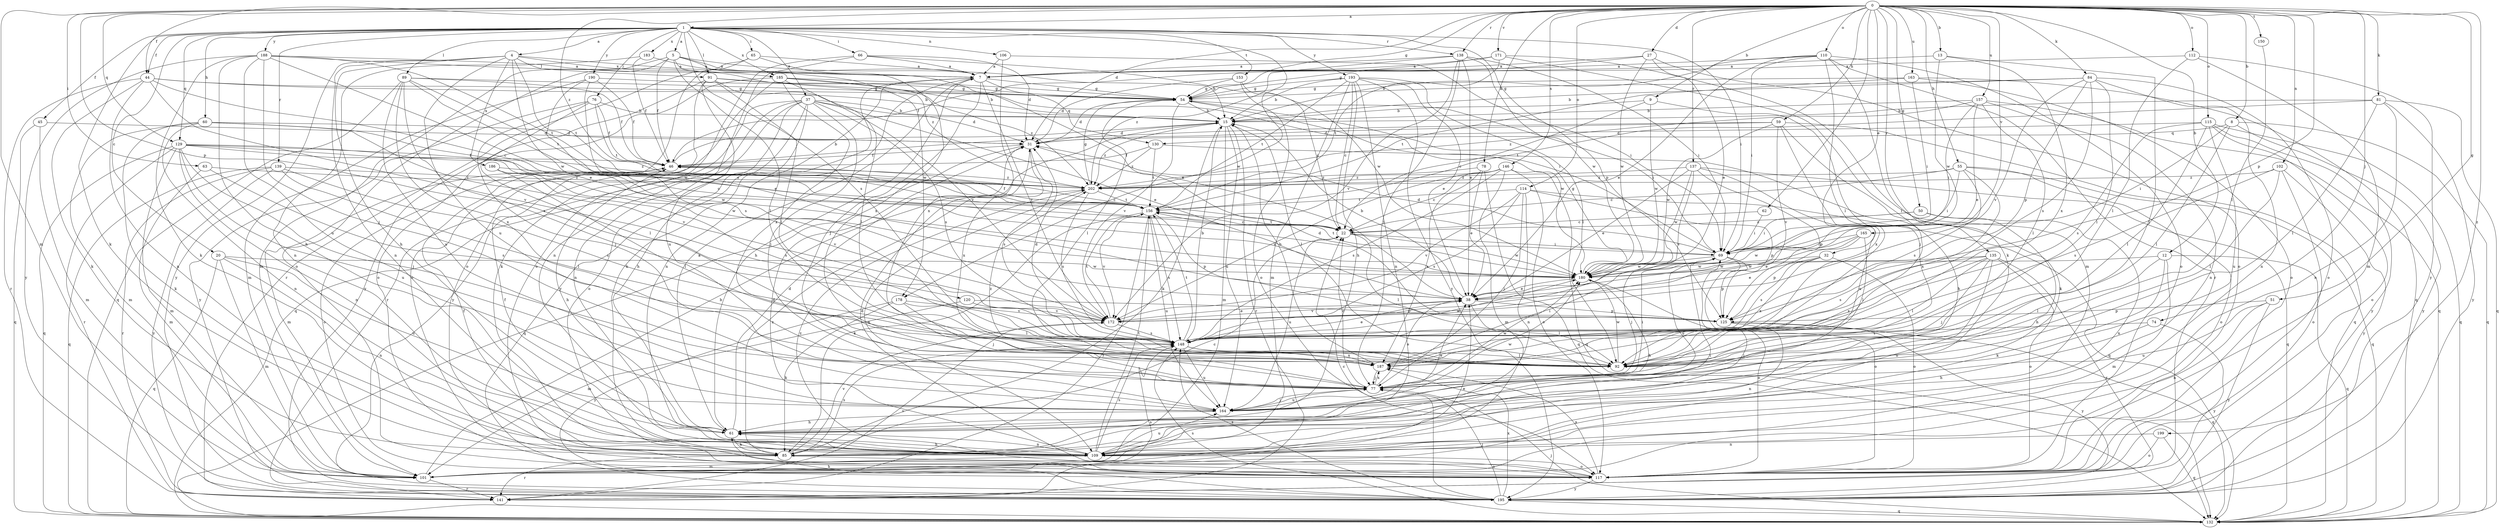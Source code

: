 strict digraph  {
0;
1;
4;
5;
7;
8;
9;
12;
13;
15;
20;
22;
27;
31;
32;
37;
38;
44;
45;
46;
50;
51;
54;
55;
59;
60;
61;
62;
63;
65;
66;
69;
74;
76;
77;
78;
81;
84;
85;
89;
91;
92;
101;
102;
106;
109;
110;
112;
114;
115;
117;
120;
125;
129;
130;
132;
135;
137;
138;
139;
141;
146;
148;
150;
153;
156;
157;
163;
164;
165;
171;
172;
178;
180;
183;
185;
186;
187;
188;
190;
193;
195;
199;
202;
0 -> 1  [label=a];
0 -> 8  [label=b];
0 -> 9  [label=b];
0 -> 12  [label=b];
0 -> 13  [label=b];
0 -> 27  [label=d];
0 -> 31  [label=d];
0 -> 32  [label=e];
0 -> 44  [label=f];
0 -> 50  [label=g];
0 -> 51  [label=g];
0 -> 54  [label=g];
0 -> 55  [label=h];
0 -> 59  [label=h];
0 -> 62  [label=i];
0 -> 63  [label=i];
0 -> 74  [label=j];
0 -> 78  [label=k];
0 -> 81  [label=k];
0 -> 84  [label=k];
0 -> 101  [label=m];
0 -> 102  [label=n];
0 -> 110  [label=o];
0 -> 112  [label=o];
0 -> 114  [label=o];
0 -> 115  [label=o];
0 -> 120  [label=p];
0 -> 125  [label=p];
0 -> 129  [label=q];
0 -> 135  [label=r];
0 -> 137  [label=r];
0 -> 138  [label=r];
0 -> 146  [label=s];
0 -> 150  [label=t];
0 -> 157  [label=u];
0 -> 163  [label=u];
0 -> 165  [label=v];
0 -> 171  [label=v];
0 -> 199  [label=z];
0 -> 202  [label=z];
1 -> 4  [label=a];
1 -> 5  [label=a];
1 -> 20  [label=c];
1 -> 37  [label=e];
1 -> 44  [label=f];
1 -> 45  [label=f];
1 -> 60  [label=h];
1 -> 65  [label=i];
1 -> 66  [label=i];
1 -> 69  [label=i];
1 -> 76  [label=j];
1 -> 85  [label=k];
1 -> 89  [label=l];
1 -> 91  [label=l];
1 -> 106  [label=n];
1 -> 125  [label=p];
1 -> 129  [label=q];
1 -> 138  [label=r];
1 -> 139  [label=r];
1 -> 148  [label=s];
1 -> 153  [label=t];
1 -> 178  [label=w];
1 -> 183  [label=x];
1 -> 185  [label=x];
1 -> 188  [label=y];
1 -> 190  [label=y];
1 -> 193  [label=y];
4 -> 7  [label=a];
4 -> 38  [label=e];
4 -> 61  [label=h];
4 -> 91  [label=l];
4 -> 109  [label=n];
4 -> 156  [label=t];
4 -> 164  [label=u];
4 -> 185  [label=x];
4 -> 186  [label=x];
4 -> 195  [label=y];
5 -> 7  [label=a];
5 -> 15  [label=b];
5 -> 38  [label=e];
5 -> 46  [label=f];
5 -> 92  [label=l];
5 -> 101  [label=m];
5 -> 117  [label=o];
5 -> 178  [label=w];
7 -> 54  [label=g];
7 -> 61  [label=h];
7 -> 77  [label=j];
7 -> 85  [label=k];
7 -> 109  [label=n];
7 -> 130  [label=q];
7 -> 172  [label=v];
7 -> 195  [label=y];
8 -> 69  [label=i];
8 -> 92  [label=l];
8 -> 130  [label=q];
8 -> 132  [label=q];
8 -> 195  [label=y];
9 -> 15  [label=b];
9 -> 22  [label=c];
9 -> 77  [label=j];
9 -> 180  [label=w];
12 -> 85  [label=k];
12 -> 92  [label=l];
12 -> 101  [label=m];
12 -> 132  [label=q];
12 -> 180  [label=w];
13 -> 7  [label=a];
13 -> 77  [label=j];
13 -> 180  [label=w];
13 -> 187  [label=x];
15 -> 31  [label=d];
15 -> 85  [label=k];
15 -> 92  [label=l];
15 -> 101  [label=m];
15 -> 141  [label=r];
15 -> 164  [label=u];
15 -> 202  [label=z];
20 -> 101  [label=m];
20 -> 109  [label=n];
20 -> 132  [label=q];
20 -> 164  [label=u];
20 -> 180  [label=w];
22 -> 69  [label=i];
22 -> 92  [label=l];
22 -> 156  [label=t];
22 -> 164  [label=u];
22 -> 180  [label=w];
27 -> 7  [label=a];
27 -> 38  [label=e];
27 -> 46  [label=f];
27 -> 117  [label=o];
27 -> 180  [label=w];
31 -> 46  [label=f];
31 -> 132  [label=q];
31 -> 148  [label=s];
31 -> 187  [label=x];
32 -> 38  [label=e];
32 -> 117  [label=o];
32 -> 148  [label=s];
32 -> 180  [label=w];
32 -> 187  [label=x];
37 -> 15  [label=b];
37 -> 31  [label=d];
37 -> 38  [label=e];
37 -> 61  [label=h];
37 -> 77  [label=j];
37 -> 109  [label=n];
37 -> 117  [label=o];
37 -> 132  [label=q];
37 -> 141  [label=r];
37 -> 148  [label=s];
37 -> 195  [label=y];
38 -> 15  [label=b];
38 -> 92  [label=l];
38 -> 125  [label=p];
38 -> 172  [label=v];
44 -> 15  [label=b];
44 -> 22  [label=c];
44 -> 54  [label=g];
44 -> 85  [label=k];
44 -> 109  [label=n];
44 -> 141  [label=r];
44 -> 172  [label=v];
45 -> 31  [label=d];
45 -> 101  [label=m];
45 -> 132  [label=q];
46 -> 15  [label=b];
46 -> 22  [label=c];
46 -> 61  [label=h];
46 -> 101  [label=m];
46 -> 117  [label=o];
46 -> 202  [label=z];
50 -> 22  [label=c];
50 -> 61  [label=h];
50 -> 69  [label=i];
50 -> 109  [label=n];
51 -> 109  [label=n];
51 -> 125  [label=p];
51 -> 164  [label=u];
51 -> 195  [label=y];
54 -> 15  [label=b];
54 -> 31  [label=d];
54 -> 69  [label=i];
54 -> 92  [label=l];
54 -> 172  [label=v];
54 -> 180  [label=w];
55 -> 22  [label=c];
55 -> 69  [label=i];
55 -> 117  [label=o];
55 -> 132  [label=q];
55 -> 148  [label=s];
55 -> 187  [label=x];
55 -> 202  [label=z];
59 -> 31  [label=d];
59 -> 46  [label=f];
59 -> 85  [label=k];
59 -> 132  [label=q];
59 -> 172  [label=v];
59 -> 180  [label=w];
59 -> 187  [label=x];
60 -> 31  [label=d];
60 -> 85  [label=k];
60 -> 101  [label=m];
60 -> 109  [label=n];
60 -> 172  [label=v];
60 -> 180  [label=w];
61 -> 7  [label=a];
61 -> 31  [label=d];
61 -> 46  [label=f];
61 -> 85  [label=k];
61 -> 109  [label=n];
62 -> 22  [label=c];
62 -> 69  [label=i];
63 -> 101  [label=m];
63 -> 148  [label=s];
63 -> 202  [label=z];
65 -> 7  [label=a];
65 -> 117  [label=o];
65 -> 141  [label=r];
65 -> 187  [label=x];
66 -> 7  [label=a];
66 -> 31  [label=d];
66 -> 109  [label=n];
66 -> 117  [label=o];
66 -> 180  [label=w];
69 -> 31  [label=d];
69 -> 77  [label=j];
69 -> 117  [label=o];
69 -> 125  [label=p];
69 -> 156  [label=t];
69 -> 164  [label=u];
69 -> 180  [label=w];
74 -> 61  [label=h];
74 -> 148  [label=s];
74 -> 195  [label=y];
76 -> 15  [label=b];
76 -> 46  [label=f];
76 -> 77  [label=j];
76 -> 92  [label=l];
76 -> 156  [label=t];
76 -> 195  [label=y];
77 -> 22  [label=c];
77 -> 38  [label=e];
77 -> 69  [label=i];
77 -> 164  [label=u];
77 -> 180  [label=w];
77 -> 187  [label=x];
77 -> 202  [label=z];
78 -> 38  [label=e];
78 -> 132  [label=q];
78 -> 187  [label=x];
78 -> 202  [label=z];
81 -> 15  [label=b];
81 -> 92  [label=l];
81 -> 109  [label=n];
81 -> 132  [label=q];
81 -> 156  [label=t];
81 -> 195  [label=y];
84 -> 15  [label=b];
84 -> 54  [label=g];
84 -> 92  [label=l];
84 -> 109  [label=n];
84 -> 117  [label=o];
84 -> 125  [label=p];
84 -> 148  [label=s];
84 -> 172  [label=v];
85 -> 22  [label=c];
85 -> 46  [label=f];
85 -> 69  [label=i];
85 -> 117  [label=o];
85 -> 141  [label=r];
85 -> 148  [label=s];
85 -> 172  [label=v];
85 -> 202  [label=z];
89 -> 46  [label=f];
89 -> 54  [label=g];
89 -> 132  [label=q];
89 -> 148  [label=s];
89 -> 156  [label=t];
89 -> 164  [label=u];
89 -> 180  [label=w];
89 -> 187  [label=x];
91 -> 54  [label=g];
91 -> 69  [label=i];
91 -> 85  [label=k];
91 -> 92  [label=l];
91 -> 117  [label=o];
91 -> 164  [label=u];
91 -> 172  [label=v];
92 -> 180  [label=w];
101 -> 15  [label=b];
101 -> 38  [label=e];
101 -> 141  [label=r];
102 -> 92  [label=l];
102 -> 117  [label=o];
102 -> 148  [label=s];
102 -> 195  [label=y];
102 -> 202  [label=z];
106 -> 7  [label=a];
106 -> 69  [label=i];
106 -> 187  [label=x];
109 -> 31  [label=d];
109 -> 61  [label=h];
109 -> 69  [label=i];
109 -> 101  [label=m];
109 -> 117  [label=o];
109 -> 148  [label=s];
109 -> 156  [label=t];
109 -> 164  [label=u];
110 -> 7  [label=a];
110 -> 15  [label=b];
110 -> 38  [label=e];
110 -> 69  [label=i];
110 -> 92  [label=l];
110 -> 101  [label=m];
110 -> 117  [label=o];
110 -> 141  [label=r];
112 -> 7  [label=a];
112 -> 92  [label=l];
112 -> 101  [label=m];
112 -> 195  [label=y];
114 -> 77  [label=j];
114 -> 109  [label=n];
114 -> 125  [label=p];
114 -> 132  [label=q];
114 -> 148  [label=s];
114 -> 156  [label=t];
114 -> 172  [label=v];
115 -> 31  [label=d];
115 -> 92  [label=l];
115 -> 117  [label=o];
115 -> 132  [label=q];
115 -> 148  [label=s];
115 -> 164  [label=u];
115 -> 195  [label=y];
117 -> 31  [label=d];
117 -> 187  [label=x];
117 -> 195  [label=y];
117 -> 202  [label=z];
120 -> 101  [label=m];
120 -> 125  [label=p];
120 -> 172  [label=v];
125 -> 31  [label=d];
125 -> 109  [label=n];
125 -> 132  [label=q];
125 -> 195  [label=y];
129 -> 22  [label=c];
129 -> 46  [label=f];
129 -> 77  [label=j];
129 -> 101  [label=m];
129 -> 109  [label=n];
129 -> 132  [label=q];
129 -> 141  [label=r];
129 -> 164  [label=u];
129 -> 180  [label=w];
129 -> 202  [label=z];
130 -> 46  [label=f];
130 -> 61  [label=h];
130 -> 156  [label=t];
130 -> 202  [label=z];
132 -> 77  [label=j];
132 -> 148  [label=s];
135 -> 77  [label=j];
135 -> 92  [label=l];
135 -> 109  [label=n];
135 -> 117  [label=o];
135 -> 141  [label=r];
135 -> 148  [label=s];
135 -> 180  [label=w];
135 -> 187  [label=x];
137 -> 38  [label=e];
137 -> 125  [label=p];
137 -> 132  [label=q];
137 -> 164  [label=u];
137 -> 172  [label=v];
137 -> 180  [label=w];
137 -> 202  [label=z];
138 -> 7  [label=a];
138 -> 38  [label=e];
138 -> 69  [label=i];
138 -> 77  [label=j];
138 -> 172  [label=v];
138 -> 180  [label=w];
138 -> 202  [label=z];
139 -> 92  [label=l];
139 -> 132  [label=q];
139 -> 141  [label=r];
139 -> 148  [label=s];
139 -> 195  [label=y];
139 -> 202  [label=z];
141 -> 148  [label=s];
141 -> 172  [label=v];
146 -> 22  [label=c];
146 -> 101  [label=m];
146 -> 117  [label=o];
146 -> 132  [label=q];
146 -> 148  [label=s];
146 -> 172  [label=v];
146 -> 202  [label=z];
148 -> 15  [label=b];
148 -> 31  [label=d];
148 -> 38  [label=e];
148 -> 92  [label=l];
148 -> 156  [label=t];
148 -> 164  [label=u];
148 -> 180  [label=w];
148 -> 187  [label=x];
150 -> 92  [label=l];
153 -> 22  [label=c];
153 -> 31  [label=d];
153 -> 54  [label=g];
153 -> 117  [label=o];
156 -> 22  [label=c];
156 -> 46  [label=f];
156 -> 85  [label=k];
156 -> 125  [label=p];
156 -> 141  [label=r];
156 -> 148  [label=s];
156 -> 164  [label=u];
156 -> 172  [label=v];
157 -> 15  [label=b];
157 -> 38  [label=e];
157 -> 69  [label=i];
157 -> 92  [label=l];
157 -> 109  [label=n];
157 -> 132  [label=q];
157 -> 202  [label=z];
163 -> 54  [label=g];
163 -> 69  [label=i];
163 -> 117  [label=o];
163 -> 132  [label=q];
163 -> 156  [label=t];
164 -> 38  [label=e];
164 -> 61  [label=h];
164 -> 77  [label=j];
164 -> 180  [label=w];
165 -> 38  [label=e];
165 -> 69  [label=i];
165 -> 92  [label=l];
165 -> 125  [label=p];
165 -> 180  [label=w];
171 -> 7  [label=a];
171 -> 54  [label=g];
171 -> 85  [label=k];
171 -> 92  [label=l];
171 -> 156  [label=t];
172 -> 38  [label=e];
172 -> 148  [label=s];
172 -> 156  [label=t];
178 -> 77  [label=j];
178 -> 85  [label=k];
178 -> 92  [label=l];
178 -> 172  [label=v];
178 -> 195  [label=y];
180 -> 38  [label=e];
180 -> 54  [label=g];
180 -> 61  [label=h];
180 -> 117  [label=o];
183 -> 7  [label=a];
183 -> 46  [label=f];
183 -> 109  [label=n];
185 -> 15  [label=b];
185 -> 54  [label=g];
185 -> 92  [label=l];
185 -> 117  [label=o];
185 -> 187  [label=x];
185 -> 195  [label=y];
185 -> 202  [label=z];
186 -> 92  [label=l];
186 -> 148  [label=s];
186 -> 172  [label=v];
186 -> 202  [label=z];
187 -> 15  [label=b];
187 -> 69  [label=i];
187 -> 77  [label=j];
188 -> 7  [label=a];
188 -> 61  [label=h];
188 -> 77  [label=j];
188 -> 85  [label=k];
188 -> 156  [label=t];
188 -> 164  [label=u];
188 -> 180  [label=w];
188 -> 195  [label=y];
188 -> 202  [label=z];
190 -> 38  [label=e];
190 -> 46  [label=f];
190 -> 54  [label=g];
190 -> 101  [label=m];
190 -> 148  [label=s];
193 -> 15  [label=b];
193 -> 22  [label=c];
193 -> 38  [label=e];
193 -> 54  [label=g];
193 -> 61  [label=h];
193 -> 92  [label=l];
193 -> 101  [label=m];
193 -> 109  [label=n];
193 -> 156  [label=t];
193 -> 195  [label=y];
195 -> 22  [label=c];
195 -> 61  [label=h];
195 -> 77  [label=j];
195 -> 132  [label=q];
195 -> 148  [label=s];
195 -> 187  [label=x];
199 -> 109  [label=n];
199 -> 117  [label=o];
199 -> 132  [label=q];
202 -> 54  [label=g];
202 -> 109  [label=n];
202 -> 148  [label=s];
202 -> 156  [label=t];
}
